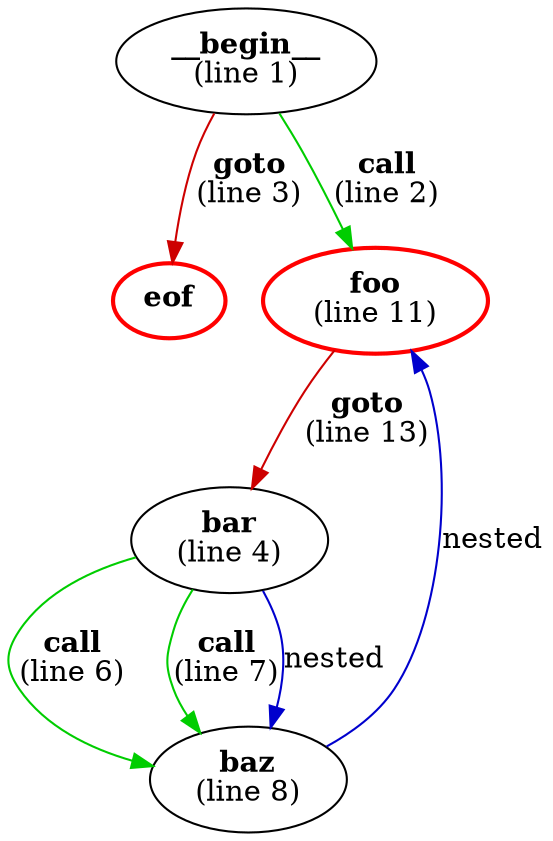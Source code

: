 digraph g {
"__begin__" [label=<<b>__begin__</b><br/>(line 1)>]
"__begin__" -> "eof" [label=<<b>goto</b><br />(line 3)>,color=red3]
"__begin__" -> "foo" [label=<<b>call</b><br />(line 2)>,color=green3]
"bar" [label=<<b>bar</b><br/>(line 4)>]
"bar" -> "baz" [label=<<b>call</b><br />(line 6)>,color=green3]
"bar" -> "baz" [label=<<b>call</b><br />(line 7)>,color=green3]
"bar" -> "baz" [label=nested,color=blue3]
"baz" [label=<<b>baz</b><br/>(line 8)>]
"baz" -> "foo" [label=nested,color=blue3]
"eof" [label=<<b>eof</b>>,color=red,penwidth=2]
"foo" [label=<<b>foo</b><br/>(line 11)>,color=red,penwidth=2]
"foo" -> "bar" [label=<<b>goto</b><br />(line 13)>,color=red3]
}

